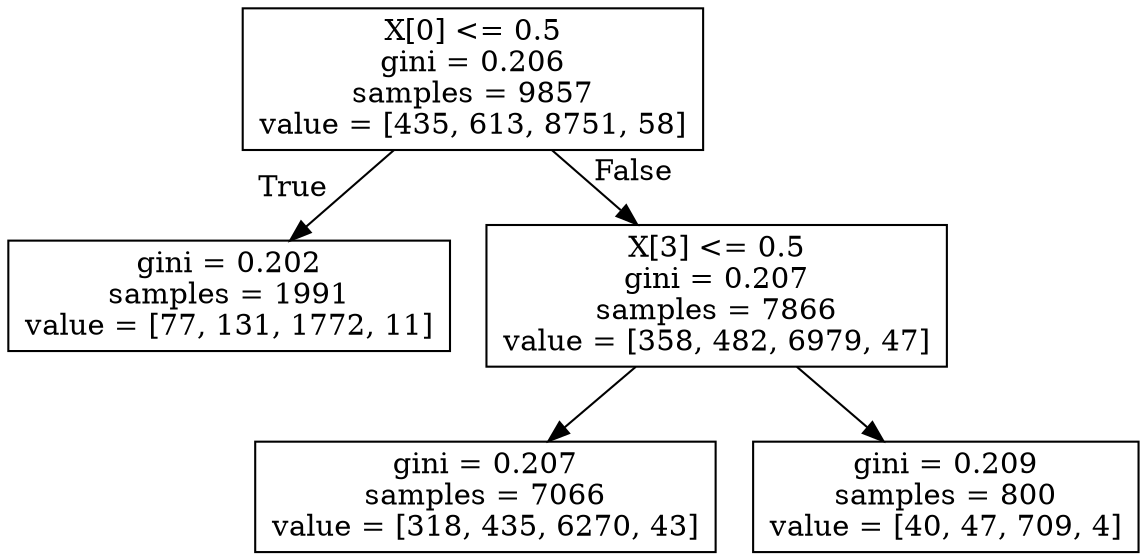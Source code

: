 digraph Tree {
node [shape=box] ;
0 [label="X[0] <= 0.5\ngini = 0.206\nsamples = 9857\nvalue = [435, 613, 8751, 58]"] ;
1 [label="gini = 0.202\nsamples = 1991\nvalue = [77, 131, 1772, 11]"] ;
0 -> 1 [labeldistance=2.5, labelangle=45, headlabel="True"] ;
2 [label="X[3] <= 0.5\ngini = 0.207\nsamples = 7866\nvalue = [358, 482, 6979, 47]"] ;
0 -> 2 [labeldistance=2.5, labelangle=-45, headlabel="False"] ;
3 [label="gini = 0.207\nsamples = 7066\nvalue = [318, 435, 6270, 43]"] ;
2 -> 3 ;
4 [label="gini = 0.209\nsamples = 800\nvalue = [40, 47, 709, 4]"] ;
2 -> 4 ;
}